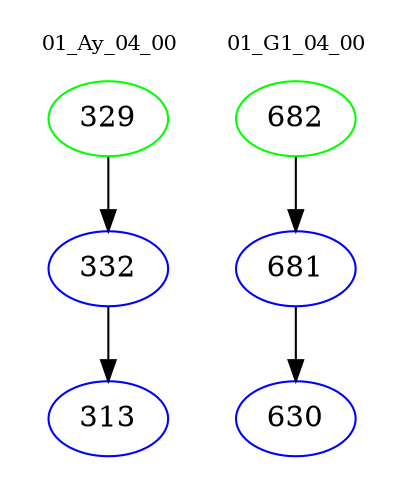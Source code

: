 digraph{
subgraph cluster_0 {
color = white
label = "01_Ay_04_00";
fontsize=10;
T0_329 [label="329", color="green"]
T0_329 -> T0_332 [color="black"]
T0_332 [label="332", color="blue"]
T0_332 -> T0_313 [color="black"]
T0_313 [label="313", color="blue"]
}
subgraph cluster_1 {
color = white
label = "01_G1_04_00";
fontsize=10;
T1_682 [label="682", color="green"]
T1_682 -> T1_681 [color="black"]
T1_681 [label="681", color="blue"]
T1_681 -> T1_630 [color="black"]
T1_630 [label="630", color="blue"]
}
}
